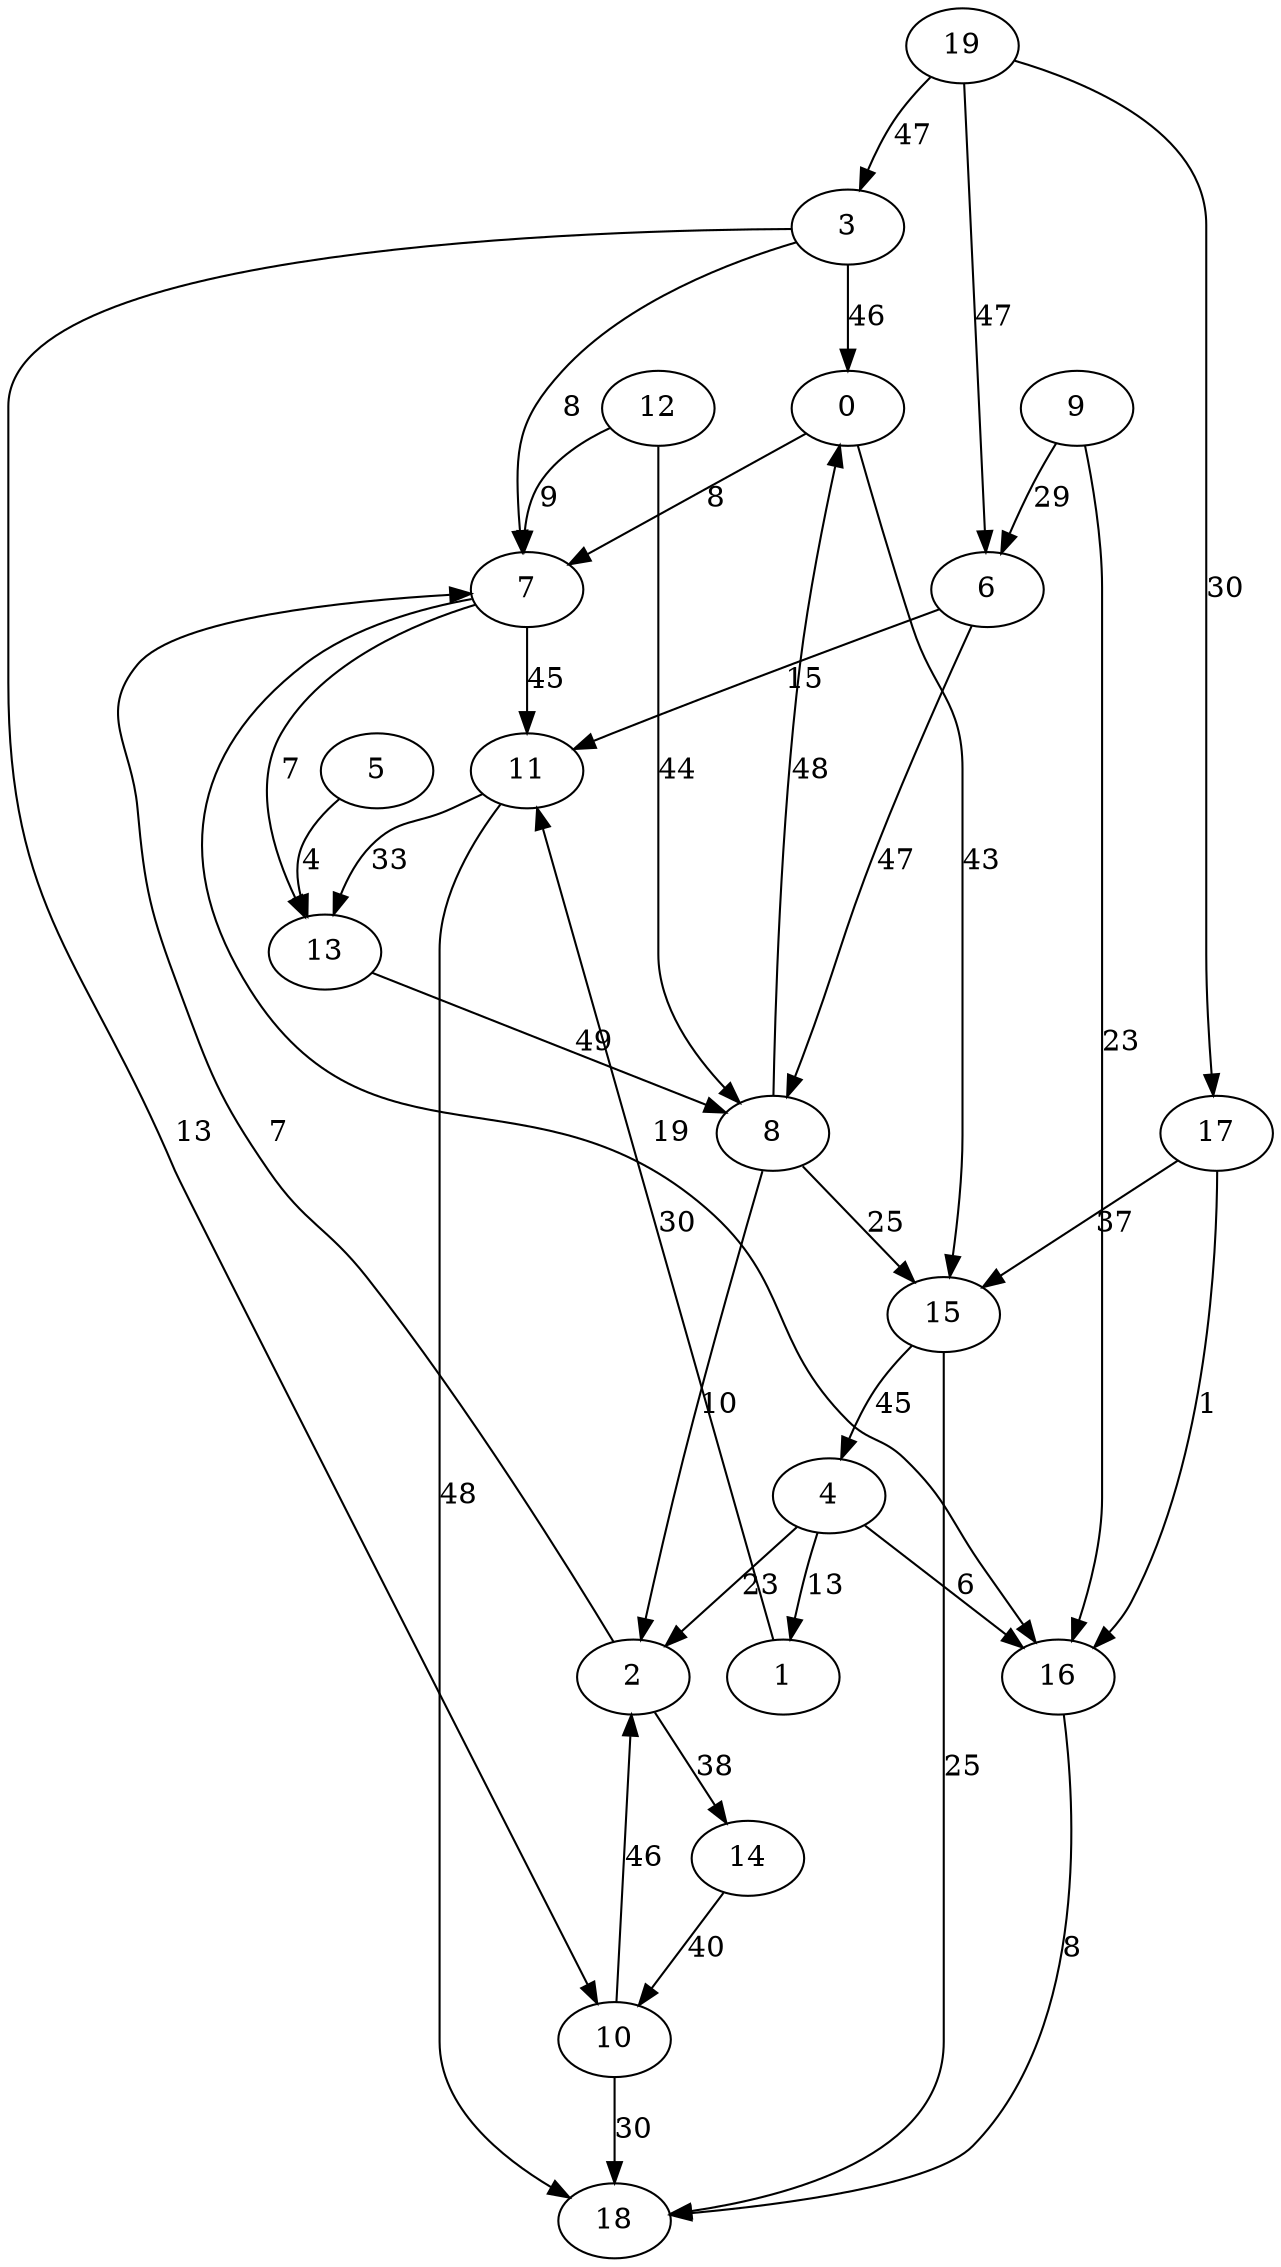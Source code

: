 digraph grafoGilbert_n_20_p_10 {
0;
1;
2;
3;
4;
5;
6;
7;
8;
9;
10;
11;
12;
13;
14;
15;
16;
17;
18;
19;
0 -> 7[label=8 weight=8];
0 -> 15[label=43 weight=43];
1 -> 11[label=30 weight=30];
2 -> 7[label=7 weight=7];
2 -> 14[label=38 weight=38];
3 -> 0[label=46 weight=46];
3 -> 7[label=8 weight=8];
3 -> 10[label=13 weight=13];
4 -> 1[label=13 weight=13];
4 -> 2[label=23 weight=23];
4 -> 16[label=6 weight=6];
5 -> 13[label=4 weight=4];
6 -> 8[label=47 weight=47];
6 -> 11[label=15 weight=15];
7 -> 11[label=45 weight=45];
7 -> 13[label=7 weight=7];
7 -> 16[label=19 weight=19];
8 -> 0[label=48 weight=48];
8 -> 2[label=10 weight=10];
8 -> 15[label=25 weight=25];
9 -> 6[label=29 weight=29];
9 -> 16[label=23 weight=23];
10 -> 2[label=46 weight=46];
10 -> 18[label=30 weight=30];
11 -> 13[label=33 weight=33];
11 -> 18[label=48 weight=48];
12 -> 7[label=9 weight=9];
12 -> 8[label=44 weight=44];
13 -> 8[label=49 weight=49];
14 -> 10[label=40 weight=40];
15 -> 4[label=45 weight=45];
15 -> 18[label=25 weight=25];
16 -> 18[label=8 weight=8];
17 -> 15[label=37 weight=37];
17 -> 16[label=1 weight=1];
19 -> 3[label=47 weight=47];
19 -> 6[label=47 weight=47];
19 -> 17[label=30 weight=30];
}